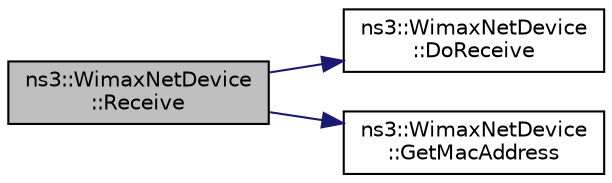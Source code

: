 digraph "ns3::WimaxNetDevice::Receive"
{
 // LATEX_PDF_SIZE
  edge [fontname="Helvetica",fontsize="10",labelfontname="Helvetica",labelfontsize="10"];
  node [fontname="Helvetica",fontsize="10",shape=record];
  rankdir="LR";
  Node1 [label="ns3::WimaxNetDevice\l::Receive",height=0.2,width=0.4,color="black", fillcolor="grey75", style="filled", fontcolor="black",tooltip="Receive a packet burst."];
  Node1 -> Node2 [color="midnightblue",fontsize="10",style="solid",fontname="Helvetica"];
  Node2 [label="ns3::WimaxNetDevice\l::DoReceive",height=0.2,width=0.4,color="black", fillcolor="white", style="filled",URL="$classns3_1_1_wimax_net_device.html#a9c27ed8c265ca1516ee289c6a02a75fa",tooltip="Receive a packet."];
  Node1 -> Node3 [color="midnightblue",fontsize="10",style="solid",fontname="Helvetica"];
  Node3 [label="ns3::WimaxNetDevice\l::GetMacAddress",height=0.2,width=0.4,color="black", fillcolor="white", style="filled",URL="$classns3_1_1_wimax_net_device.html#a02c67fdff2149a4518b598405fa6ce1b",tooltip="Get the MAC address."];
}
